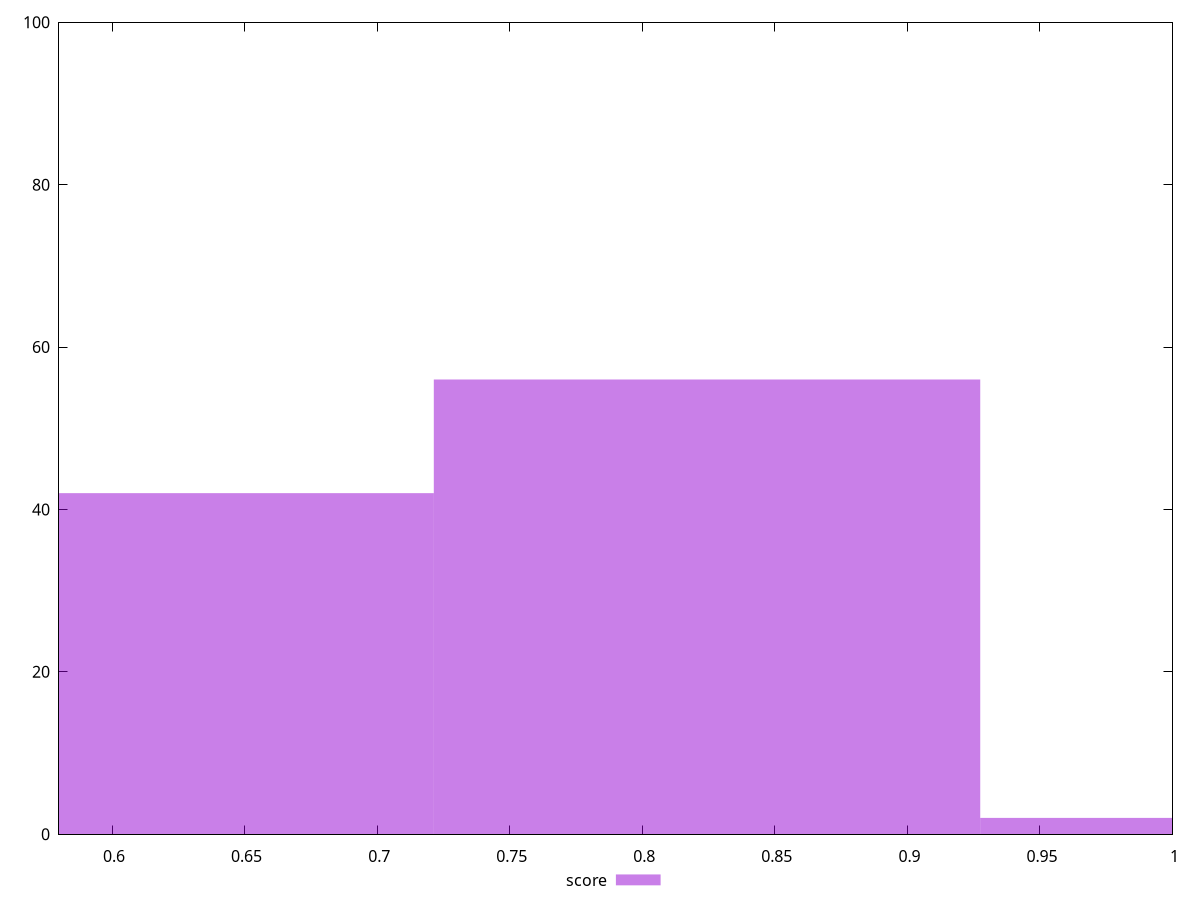 reset

$score <<EOF
0.8244291299413968 56
0.6183218474560477 42
1.030536412426746 2
EOF

set key outside below
set boxwidth 0.2061072824853492
set xrange [0.58:1]
set yrange [0:100]
set trange [0:100]
set style fill transparent solid 0.5 noborder
set terminal svg size 640, 490 enhanced background rgb 'white'
set output "report_00015_2021-02-09T16-11-33.973Z/uses-webp-images/samples/pages/score/histogram.svg"

plot $score title "score" with boxes

reset
